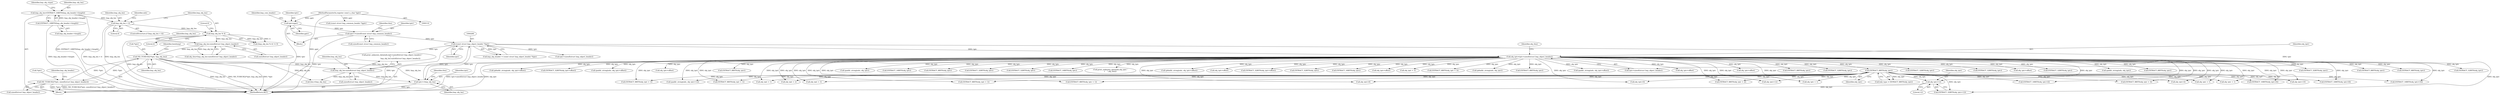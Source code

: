 digraph "0_tcpdump_0b661e0aa61850234b64394585cf577aac570bf4@pointer" {
"1001834" [label="(Call,obj_tptr+12)"];
"1001708" [label="(Call,EXTRACT_8BITS(obj_tptr))"];
"1000342" [label="(Call,obj_tptr=tptr+sizeof(struct lmp_object_header))"];
"1000265" [label="(Call,(const struct lmp_object_header *)tptr)"];
"1001935" [label="(Call,tptr+=lmp_obj_len)"];
"1000354" [label="(Call,ND_TCHECK2(*tptr, lmp_obj_len))"];
"1000258" [label="(Call,ND_TCHECK2(*tptr, sizeof(struct lmp_object_header)))"];
"1000350" [label="(Call,lmp_obj_len-sizeof(struct lmp_object_header))"];
"1000332" [label="(Call,lmp_obj_len % 4)"];
"1000321" [label="(Call,lmp_obj_len < 4)"];
"1000268" [label="(Call,lmp_obj_len=EXTRACT_16BITS(lmp_obj_header->length))"];
"1000270" [label="(Call,EXTRACT_16BITS(lmp_obj_header->length))"];
"1001931" [label="(Call,lmp_obj_len-sizeof(struct lmp_object_header))"];
"1000245" [label="(Call,tptr+=sizeof(const struct lmp_common_header))"];
"1000128" [label="(Call,tptr=pptr)"];
"1000112" [label="(MethodParameterIn,register const u_char *pptr)"];
"1001306" [label="(Call,obj_tptr+offset)"];
"1001830" [label="(Call,obj_tptr+12)"];
"1000270" [label="(Call,EXTRACT_16BITS(lmp_obj_header->length))"];
"1000132" [label="(Identifier,lmp_com_header)"];
"1000130" [label="(Identifier,pptr)"];
"1000268" [label="(Call,lmp_obj_len=EXTRACT_16BITS(lmp_obj_header->length))"];
"1000945" [label="(Call,EXTRACT_8BITS(obj_tptr))"];
"1001652" [label="(Call,EXTRACT_32BITS(obj_tptr))"];
"1000351" [label="(Identifier,lmp_obj_len)"];
"1000271" [label="(Call,lmp_obj_header->length)"];
"1000334" [label="(Literal,4)"];
"1001739" [label="(Call,obj_tptr + 1)"];
"1000469" [label="(Call,EXTRACT_32BITS(obj_tptr))"];
"1000263" [label="(Call,lmp_obj_header = (const struct lmp_object_header *)tptr)"];
"1001791" [label="(Call,EXTRACT_16BITS(obj_tptr+4))"];
"1000388" [label="(Call,EXTRACT_32BITS(obj_tptr))"];
"1000355" [label="(Call,*tptr)"];
"1001414" [label="(Call,obj_tptr+offset)"];
"1001630" [label="(Call,EXTRACT_32BITS(obj_tptr))"];
"1001782" [label="(Call,EXTRACT_8BITS(obj_tptr + 3))"];
"1000421" [label="(Call,ipaddr_string(ndo, obj_tptr))"];
"1000654" [label="(Call,EXTRACT_8BITS(obj_tptr))"];
"1000321" [label="(Call,lmp_obj_len < 4)"];
"1000275" [label="(Identifier,lmp_obj_ctype)"];
"1001939" [label="(Identifier,tlen)"];
"1001792" [label="(Call,obj_tptr+4)"];
"1000320" [label="(ControlStructure,if (lmp_obj_len < 4))"];
"1000246" [label="(Identifier,tptr)"];
"1001949" [label="(MethodReturn,RET)"];
"1000331" [label="(Call,(lmp_obj_len % 4) != 0)"];
"1000247" [label="(Call,sizeof(const struct lmp_common_header))"];
"1001834" [label="(Call,obj_tptr+12)"];
"1001709" [label="(Identifier,obj_tptr)"];
"1001931" [label="(Call,lmp_obj_len-sizeof(struct lmp_object_header))"];
"1000342" [label="(Call,obj_tptr=tptr+sizeof(struct lmp_object_header))"];
"1001754" [label="(Call,obj_tptr + 1)"];
"1001735" [label="(Call,obj_tptr + 1)"];
"1001800" [label="(Call,EXTRACT_16BITS(obj_tptr+6))"];
"1001819" [label="(Call,obj_tptr+10)"];
"1000522" [label="(Call,EXTRACT_32BITS(obj_tptr))"];
"1001809" [label="(Call,EXTRACT_16BITS(obj_tptr+8))"];
"1000359" [label="(Identifier,hexdump)"];
"1000805" [label="(Call,EXTRACT_8BITS(obj_tptr))"];
"1001935" [label="(Call,tptr+=lmp_obj_len)"];
"1000702" [label="(Call,EXTRACT_8BITS(obj_tptr))"];
"1000357" [label="(Identifier,lmp_obj_len)"];
"1001926" [label="(Call,tptr+sizeof(struct lmp_object_header))"];
"1001818" [label="(Call,EXTRACT_16BITS(obj_tptr+10))"];
"1000619" [label="(Call,EXTRACT_32BITS(obj_tptr))"];
"1000269" [label="(Identifier,lmp_obj_len)"];
"1000133" [label="(Call,(const struct lmp_common_header *)pptr)"];
"1001304" [label="(Call,ip6addr_string(ndo, obj_tptr+offset))"];
"1001835" [label="(Identifier,obj_tptr)"];
"1001590" [label="(Call,EXTRACT_32BITS(obj_tptr+offset))"];
"1000267" [label="(Identifier,tptr)"];
"1001530" [label="(Call,ipaddr_string(ndo, obj_tptr+offset))"];
"1001734" [label="(Call,EXTRACT_8BITS(obj_tptr + 1))"];
"1001936" [label="(Identifier,tptr)"];
"1001197" [label="(Call,obj_tptr+offset)"];
"1000250" [label="(Identifier,tlen)"];
"1000350" [label="(Call,lmp_obj_len-sizeof(struct lmp_object_header))"];
"1001758" [label="(Call,obj_tptr + 1)"];
"1001833" [label="(Call,EXTRACT_32BITS(obj_tptr+12))"];
"1001706" [label="(Call,link_type = EXTRACT_8BITS(obj_tptr))"];
"1001683" [label="(Call,EXTRACT_8BITS(obj_tptr))"];
"1000327" [label="(Identifier,ndo)"];
"1000332" [label="(Call,lmp_obj_len % 4)"];
"1000333" [label="(Identifier,lmp_obj_len)"];
"1001771" [label="(Call,obj_tptr + 2)"];
"1001783" [label="(Call,obj_tptr + 3)"];
"1000343" [label="(Identifier,obj_tptr)"];
"1001738" [label="(Call,EXTRACT_8BITS(obj_tptr + 1))"];
"1000335" [label="(Literal,0)"];
"1000112" [label="(MethodParameterIn,register const u_char *pptr)"];
"1000245" [label="(Call,tptr+=sizeof(const struct lmp_common_header))"];
"1000554" [label="(Call,ipaddr_string(ndo, obj_tptr))"];
"1000129" [label="(Identifier,tptr)"];
"1001757" [label="(Call,EXTRACT_8BITS(obj_tptr + 1))"];
"1001708" [label="(Call,EXTRACT_8BITS(obj_tptr))"];
"1000261" [label="(Call,sizeof(struct lmp_object_header))"];
"1001134" [label="(Call,EXTRACT_16BITS(obj_tptr))"];
"1000750" [label="(Call,EXTRACT_8BITS(obj_tptr))"];
"1000264" [label="(Identifier,lmp_obj_header)"];
"1001810" [label="(Call,obj_tptr+8)"];
"1001857" [label="(Call,EXTRACT_32BITS(obj_tptr))"];
"1000500" [label="(Call,EXTRACT_32BITS(obj_tptr))"];
"1001801" [label="(Call,obj_tptr+6)"];
"1000348" [label="(Call,obj_tlen=lmp_obj_len-sizeof(struct lmp_object_header))"];
"1001022" [label="(Call,EXTRACT_16BITS(obj_tptr))"];
"1001770" [label="(Call,EXTRACT_8BITS(obj_tptr + 2))"];
"1000128" [label="(Call,tptr=pptr)"];
"1000258" [label="(Call,ND_TCHECK2(*tptr, sizeof(struct lmp_object_header)))"];
"1001933" [label="(Call,sizeof(struct lmp_object_header))"];
"1000322" [label="(Identifier,lmp_obj_len)"];
"1000349" [label="(Identifier,obj_tlen)"];
"1001908" [label="(Call,print_unknown_data(ndo,obj_tptr,\"\n\t    \",obj_tlen))"];
"1000354" [label="(Call,ND_TCHECK2(*tptr, lmp_obj_len))"];
"1001753" [label="(Call,EXTRACT_8BITS(obj_tptr + 1))"];
"1001828" [label="(Call,ipaddr_string(ndo, obj_tptr+12))"];
"1001937" [label="(Identifier,lmp_obj_len)"];
"1001560" [label="(Call,ip6addr_string(ndo, obj_tptr+offset))"];
"1001562" [label="(Call,obj_tptr+offset)"];
"1000352" [label="(Call,sizeof(struct lmp_object_header))"];
"1000114" [label="(Block,)"];
"1000265" [label="(Call,(const struct lmp_object_header *)tptr)"];
"1001413" [label="(Call,EXTRACT_32BITS(obj_tptr+offset))"];
"1000259" [label="(Call,*tptr)"];
"1001924" [label="(Call,print_unknown_data(ndo,tptr+sizeof(struct lmp_object_header),\"\n\t    \",\n                               lmp_obj_len-sizeof(struct lmp_object_header)))"];
"1001166" [label="(Call,EXTRACT_32BITS(obj_tptr))"];
"1000323" [label="(Literal,4)"];
"1000586" [label="(Call,EXTRACT_16BITS(obj_tptr))"];
"1001591" [label="(Call,obj_tptr+offset)"];
"1000344" [label="(Call,tptr+sizeof(struct lmp_object_header))"];
"1001892" [label="(Call,obj_tptr + 3)"];
"1001836" [label="(Literal,12)"];
"1001891" [label="(Call,EXTRACT_8BITS(obj_tptr + 3))"];
"1000445" [label="(Call,ip6addr_string(ndo, obj_tptr))"];
"1000875" [label="(Call,EXTRACT_8BITS(obj_tptr))"];
"1000257" [label="(Block,)"];
"1001932" [label="(Identifier,lmp_obj_len)"];
"1001195" [label="(Call,ipaddr_string(ndo, obj_tptr+offset))"];
"1001938" [label="(Call,tlen-=lmp_obj_len)"];
"1001532" [label="(Call,obj_tptr+offset)"];
"1001834" -> "1001833"  [label="AST: "];
"1001834" -> "1001836"  [label="CFG: "];
"1001835" -> "1001834"  [label="AST: "];
"1001836" -> "1001834"  [label="AST: "];
"1001833" -> "1001834"  [label="CFG: "];
"1001834" -> "1001949"  [label="DDG: obj_tptr"];
"1001708" -> "1001834"  [label="DDG: obj_tptr"];
"1000342" -> "1001834"  [label="DDG: obj_tptr"];
"1001708" -> "1001706"  [label="AST: "];
"1001708" -> "1001709"  [label="CFG: "];
"1001709" -> "1001708"  [label="AST: "];
"1001706" -> "1001708"  [label="CFG: "];
"1001708" -> "1001706"  [label="DDG: obj_tptr"];
"1000342" -> "1001708"  [label="DDG: obj_tptr"];
"1001708" -> "1001734"  [label="DDG: obj_tptr"];
"1001708" -> "1001735"  [label="DDG: obj_tptr"];
"1001708" -> "1001738"  [label="DDG: obj_tptr"];
"1001708" -> "1001739"  [label="DDG: obj_tptr"];
"1001708" -> "1001753"  [label="DDG: obj_tptr"];
"1001708" -> "1001754"  [label="DDG: obj_tptr"];
"1001708" -> "1001757"  [label="DDG: obj_tptr"];
"1001708" -> "1001758"  [label="DDG: obj_tptr"];
"1001708" -> "1001770"  [label="DDG: obj_tptr"];
"1001708" -> "1001771"  [label="DDG: obj_tptr"];
"1001708" -> "1001782"  [label="DDG: obj_tptr"];
"1001708" -> "1001783"  [label="DDG: obj_tptr"];
"1001708" -> "1001791"  [label="DDG: obj_tptr"];
"1001708" -> "1001792"  [label="DDG: obj_tptr"];
"1001708" -> "1001800"  [label="DDG: obj_tptr"];
"1001708" -> "1001801"  [label="DDG: obj_tptr"];
"1001708" -> "1001809"  [label="DDG: obj_tptr"];
"1001708" -> "1001810"  [label="DDG: obj_tptr"];
"1001708" -> "1001818"  [label="DDG: obj_tptr"];
"1001708" -> "1001819"  [label="DDG: obj_tptr"];
"1001708" -> "1001828"  [label="DDG: obj_tptr"];
"1001708" -> "1001830"  [label="DDG: obj_tptr"];
"1001708" -> "1001833"  [label="DDG: obj_tptr"];
"1000342" -> "1000257"  [label="AST: "];
"1000342" -> "1000344"  [label="CFG: "];
"1000343" -> "1000342"  [label="AST: "];
"1000344" -> "1000342"  [label="AST: "];
"1000349" -> "1000342"  [label="CFG: "];
"1000342" -> "1001949"  [label="DDG: tptr+sizeof(struct lmp_object_header)"];
"1000342" -> "1001949"  [label="DDG: obj_tptr"];
"1000265" -> "1000342"  [label="DDG: tptr"];
"1000342" -> "1000388"  [label="DDG: obj_tptr"];
"1000342" -> "1000421"  [label="DDG: obj_tptr"];
"1000342" -> "1000445"  [label="DDG: obj_tptr"];
"1000342" -> "1000469"  [label="DDG: obj_tptr"];
"1000342" -> "1000500"  [label="DDG: obj_tptr"];
"1000342" -> "1000522"  [label="DDG: obj_tptr"];
"1000342" -> "1000554"  [label="DDG: obj_tptr"];
"1000342" -> "1000586"  [label="DDG: obj_tptr"];
"1000342" -> "1000619"  [label="DDG: obj_tptr"];
"1000342" -> "1000654"  [label="DDG: obj_tptr"];
"1000342" -> "1000702"  [label="DDG: obj_tptr"];
"1000342" -> "1000750"  [label="DDG: obj_tptr"];
"1000342" -> "1000805"  [label="DDG: obj_tptr"];
"1000342" -> "1000875"  [label="DDG: obj_tptr"];
"1000342" -> "1000945"  [label="DDG: obj_tptr"];
"1000342" -> "1001022"  [label="DDG: obj_tptr"];
"1000342" -> "1001134"  [label="DDG: obj_tptr"];
"1000342" -> "1001166"  [label="DDG: obj_tptr"];
"1000342" -> "1001195"  [label="DDG: obj_tptr"];
"1000342" -> "1001197"  [label="DDG: obj_tptr"];
"1000342" -> "1001304"  [label="DDG: obj_tptr"];
"1000342" -> "1001306"  [label="DDG: obj_tptr"];
"1000342" -> "1001413"  [label="DDG: obj_tptr"];
"1000342" -> "1001414"  [label="DDG: obj_tptr"];
"1000342" -> "1001530"  [label="DDG: obj_tptr"];
"1000342" -> "1001532"  [label="DDG: obj_tptr"];
"1000342" -> "1001560"  [label="DDG: obj_tptr"];
"1000342" -> "1001562"  [label="DDG: obj_tptr"];
"1000342" -> "1001590"  [label="DDG: obj_tptr"];
"1000342" -> "1001591"  [label="DDG: obj_tptr"];
"1000342" -> "1001630"  [label="DDG: obj_tptr"];
"1000342" -> "1001652"  [label="DDG: obj_tptr"];
"1000342" -> "1001683"  [label="DDG: obj_tptr"];
"1000342" -> "1001734"  [label="DDG: obj_tptr"];
"1000342" -> "1001735"  [label="DDG: obj_tptr"];
"1000342" -> "1001738"  [label="DDG: obj_tptr"];
"1000342" -> "1001739"  [label="DDG: obj_tptr"];
"1000342" -> "1001753"  [label="DDG: obj_tptr"];
"1000342" -> "1001754"  [label="DDG: obj_tptr"];
"1000342" -> "1001757"  [label="DDG: obj_tptr"];
"1000342" -> "1001758"  [label="DDG: obj_tptr"];
"1000342" -> "1001770"  [label="DDG: obj_tptr"];
"1000342" -> "1001771"  [label="DDG: obj_tptr"];
"1000342" -> "1001782"  [label="DDG: obj_tptr"];
"1000342" -> "1001783"  [label="DDG: obj_tptr"];
"1000342" -> "1001791"  [label="DDG: obj_tptr"];
"1000342" -> "1001792"  [label="DDG: obj_tptr"];
"1000342" -> "1001800"  [label="DDG: obj_tptr"];
"1000342" -> "1001801"  [label="DDG: obj_tptr"];
"1000342" -> "1001809"  [label="DDG: obj_tptr"];
"1000342" -> "1001810"  [label="DDG: obj_tptr"];
"1000342" -> "1001818"  [label="DDG: obj_tptr"];
"1000342" -> "1001819"  [label="DDG: obj_tptr"];
"1000342" -> "1001828"  [label="DDG: obj_tptr"];
"1000342" -> "1001830"  [label="DDG: obj_tptr"];
"1000342" -> "1001833"  [label="DDG: obj_tptr"];
"1000342" -> "1001857"  [label="DDG: obj_tptr"];
"1000342" -> "1001891"  [label="DDG: obj_tptr"];
"1000342" -> "1001892"  [label="DDG: obj_tptr"];
"1000342" -> "1001908"  [label="DDG: obj_tptr"];
"1000265" -> "1000263"  [label="AST: "];
"1000265" -> "1000267"  [label="CFG: "];
"1000266" -> "1000265"  [label="AST: "];
"1000267" -> "1000265"  [label="AST: "];
"1000263" -> "1000265"  [label="CFG: "];
"1000265" -> "1001949"  [label="DDG: tptr"];
"1000265" -> "1000263"  [label="DDG: tptr"];
"1001935" -> "1000265"  [label="DDG: tptr"];
"1000245" -> "1000265"  [label="DDG: tptr"];
"1000265" -> "1000344"  [label="DDG: tptr"];
"1000265" -> "1001924"  [label="DDG: tptr"];
"1000265" -> "1001926"  [label="DDG: tptr"];
"1000265" -> "1001935"  [label="DDG: tptr"];
"1001935" -> "1000257"  [label="AST: "];
"1001935" -> "1001937"  [label="CFG: "];
"1001936" -> "1001935"  [label="AST: "];
"1001937" -> "1001935"  [label="AST: "];
"1001939" -> "1001935"  [label="CFG: "];
"1001935" -> "1001949"  [label="DDG: tptr"];
"1000354" -> "1001935"  [label="DDG: lmp_obj_len"];
"1001931" -> "1001935"  [label="DDG: lmp_obj_len"];
"1000354" -> "1000257"  [label="AST: "];
"1000354" -> "1000357"  [label="CFG: "];
"1000355" -> "1000354"  [label="AST: "];
"1000357" -> "1000354"  [label="AST: "];
"1000359" -> "1000354"  [label="CFG: "];
"1000354" -> "1001949"  [label="DDG: lmp_obj_len"];
"1000354" -> "1001949"  [label="DDG: ND_TCHECK2(*tptr, lmp_obj_len)"];
"1000354" -> "1001949"  [label="DDG: *tptr"];
"1000354" -> "1000258"  [label="DDG: *tptr"];
"1000258" -> "1000354"  [label="DDG: *tptr"];
"1000350" -> "1000354"  [label="DDG: lmp_obj_len"];
"1000354" -> "1001931"  [label="DDG: lmp_obj_len"];
"1000354" -> "1001938"  [label="DDG: lmp_obj_len"];
"1000258" -> "1000257"  [label="AST: "];
"1000258" -> "1000261"  [label="CFG: "];
"1000259" -> "1000258"  [label="AST: "];
"1000261" -> "1000258"  [label="AST: "];
"1000264" -> "1000258"  [label="CFG: "];
"1000258" -> "1001949"  [label="DDG: *tptr"];
"1000258" -> "1001949"  [label="DDG: ND_TCHECK2(*tptr, sizeof(struct lmp_object_header))"];
"1000350" -> "1000348"  [label="AST: "];
"1000350" -> "1000352"  [label="CFG: "];
"1000351" -> "1000350"  [label="AST: "];
"1000352" -> "1000350"  [label="AST: "];
"1000348" -> "1000350"  [label="CFG: "];
"1000350" -> "1000348"  [label="DDG: lmp_obj_len"];
"1000332" -> "1000350"  [label="DDG: lmp_obj_len"];
"1000332" -> "1000331"  [label="AST: "];
"1000332" -> "1000334"  [label="CFG: "];
"1000333" -> "1000332"  [label="AST: "];
"1000334" -> "1000332"  [label="AST: "];
"1000335" -> "1000332"  [label="CFG: "];
"1000332" -> "1001949"  [label="DDG: lmp_obj_len"];
"1000332" -> "1000331"  [label="DDG: lmp_obj_len"];
"1000332" -> "1000331"  [label="DDG: 4"];
"1000321" -> "1000332"  [label="DDG: lmp_obj_len"];
"1000321" -> "1000320"  [label="AST: "];
"1000321" -> "1000323"  [label="CFG: "];
"1000322" -> "1000321"  [label="AST: "];
"1000323" -> "1000321"  [label="AST: "];
"1000327" -> "1000321"  [label="CFG: "];
"1000333" -> "1000321"  [label="CFG: "];
"1000321" -> "1001949"  [label="DDG: lmp_obj_len"];
"1000321" -> "1001949"  [label="DDG: lmp_obj_len < 4"];
"1000268" -> "1000321"  [label="DDG: lmp_obj_len"];
"1000268" -> "1000257"  [label="AST: "];
"1000268" -> "1000270"  [label="CFG: "];
"1000269" -> "1000268"  [label="AST: "];
"1000270" -> "1000268"  [label="AST: "];
"1000275" -> "1000268"  [label="CFG: "];
"1000268" -> "1001949"  [label="DDG: EXTRACT_16BITS(lmp_obj_header->length)"];
"1000270" -> "1000268"  [label="DDG: lmp_obj_header->length"];
"1000270" -> "1000271"  [label="CFG: "];
"1000271" -> "1000270"  [label="AST: "];
"1000270" -> "1001949"  [label="DDG: lmp_obj_header->length"];
"1001931" -> "1001924"  [label="AST: "];
"1001931" -> "1001933"  [label="CFG: "];
"1001932" -> "1001931"  [label="AST: "];
"1001933" -> "1001931"  [label="AST: "];
"1001924" -> "1001931"  [label="CFG: "];
"1001931" -> "1001924"  [label="DDG: lmp_obj_len"];
"1001931" -> "1001938"  [label="DDG: lmp_obj_len"];
"1000245" -> "1000114"  [label="AST: "];
"1000245" -> "1000247"  [label="CFG: "];
"1000246" -> "1000245"  [label="AST: "];
"1000247" -> "1000245"  [label="AST: "];
"1000250" -> "1000245"  [label="CFG: "];
"1000245" -> "1001949"  [label="DDG: tptr"];
"1000128" -> "1000245"  [label="DDG: tptr"];
"1000128" -> "1000114"  [label="AST: "];
"1000128" -> "1000130"  [label="CFG: "];
"1000129" -> "1000128"  [label="AST: "];
"1000130" -> "1000128"  [label="AST: "];
"1000132" -> "1000128"  [label="CFG: "];
"1000128" -> "1001949"  [label="DDG: tptr"];
"1000112" -> "1000128"  [label="DDG: pptr"];
"1000112" -> "1000110"  [label="AST: "];
"1000112" -> "1001949"  [label="DDG: pptr"];
"1000112" -> "1000133"  [label="DDG: pptr"];
}
